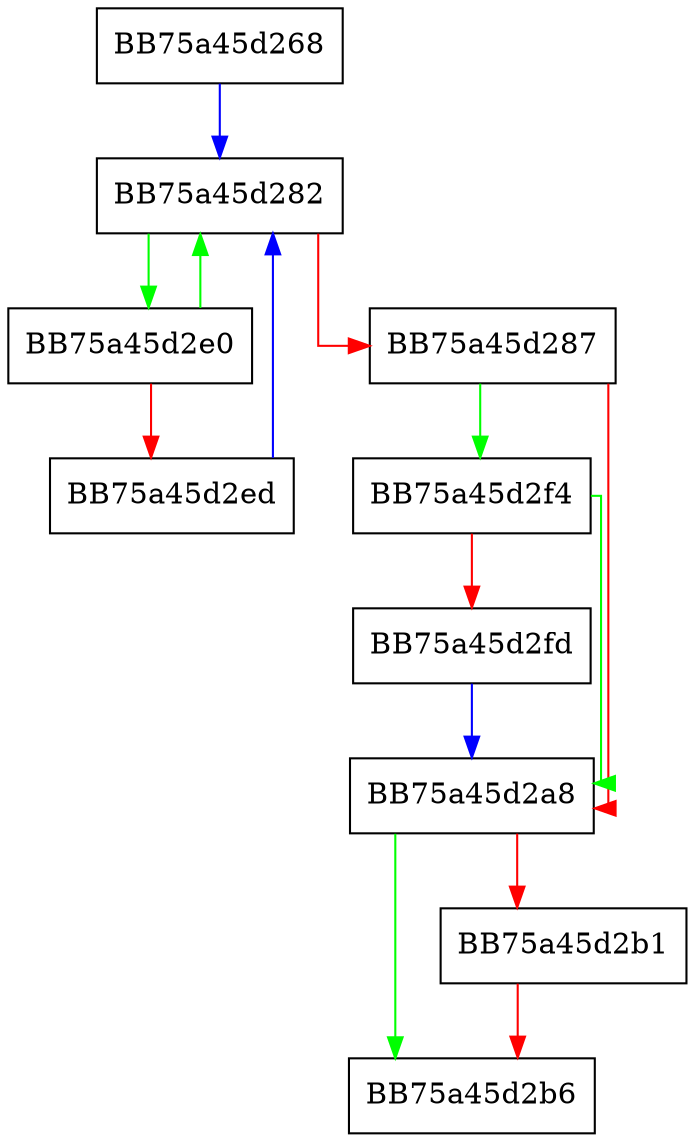 digraph sqlite3BtreeClose {
  node [shape="box"];
  graph [splines=ortho];
  BB75a45d268 -> BB75a45d282 [color="blue"];
  BB75a45d282 -> BB75a45d2e0 [color="green"];
  BB75a45d282 -> BB75a45d287 [color="red"];
  BB75a45d287 -> BB75a45d2f4 [color="green"];
  BB75a45d287 -> BB75a45d2a8 [color="red"];
  BB75a45d2a8 -> BB75a45d2b6 [color="green"];
  BB75a45d2a8 -> BB75a45d2b1 [color="red"];
  BB75a45d2b1 -> BB75a45d2b6 [color="red"];
  BB75a45d2e0 -> BB75a45d282 [color="green"];
  BB75a45d2e0 -> BB75a45d2ed [color="red"];
  BB75a45d2ed -> BB75a45d282 [color="blue"];
  BB75a45d2f4 -> BB75a45d2a8 [color="green"];
  BB75a45d2f4 -> BB75a45d2fd [color="red"];
  BB75a45d2fd -> BB75a45d2a8 [color="blue"];
}